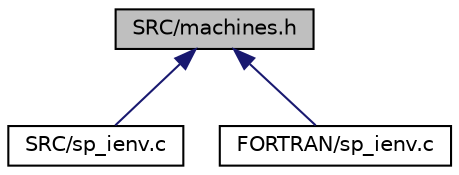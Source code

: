digraph "SRC/machines.h"
{
 // LATEX_PDF_SIZE
  edge [fontname="Helvetica",fontsize="10",labelfontname="Helvetica",labelfontsize="10"];
  node [fontname="Helvetica",fontsize="10",shape=record];
  Node1 [label="SRC/machines.h",height=0.2,width=0.4,color="black", fillcolor="grey75", style="filled", fontcolor="black",tooltip="These macros define which machine will be used."];
  Node1 -> Node2 [dir="back",color="midnightblue",fontsize="10",style="solid",fontname="Helvetica"];
  Node2 [label="SRC/sp_ienv.c",height=0.2,width=0.4,color="black", fillcolor="white", style="filled",URL="$SRC_2sp__ienv_8c.html",tooltip="Chooses machine-dependent parameters for the local environment."];
  Node1 -> Node3 [dir="back",color="midnightblue",fontsize="10",style="solid",fontname="Helvetica"];
  Node3 [label="FORTRAN/sp_ienv.c",height=0.2,width=0.4,color="black", fillcolor="white", style="filled",URL="$FORTRAN_2sp__ienv_8c.html",tooltip="Chooses machine-dependent parameters for the local environment."];
}
